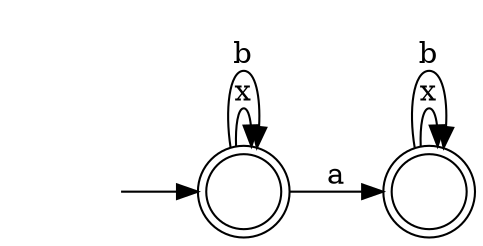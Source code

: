 digraph Automaton {
  rankdir = LR;
  0 [shape=doublecircle,label=""];
  0 -> 0 [label="x"]
  0 -> 0 [label="b"]
  1 [shape=doublecircle,label=""];
  initial [shape=plaintext,label=""];
  initial -> 1
  1 -> 0 [label="a"]
  1 -> 1 [label="x"]
  1 -> 1 [label="b"]
}
